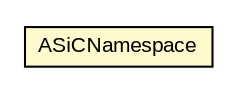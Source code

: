 #!/usr/local/bin/dot
#
# Class diagram 
# Generated by UMLGraph version R5_6-24-gf6e263 (http://www.umlgraph.org/)
#

digraph G {
	edge [fontname="arial",fontsize=10,labelfontname="arial",labelfontsize=10];
	node [fontname="arial",fontsize=10,shape=plaintext];
	nodesep=0.25;
	ranksep=0.5;
	// eu.europa.esig.dss.asic.ASiCNamespace
	c111109 [label=<<table title="eu.europa.esig.dss.asic.ASiCNamespace" border="0" cellborder="1" cellspacing="0" cellpadding="2" port="p" bgcolor="lemonChiffon" href="./ASiCNamespace.html">
		<tr><td><table border="0" cellspacing="0" cellpadding="1">
<tr><td align="center" balign="center"> ASiCNamespace </td></tr>
		</table></td></tr>
		</table>>, URL="./ASiCNamespace.html", fontname="arial", fontcolor="black", fontsize=10.0];
}

